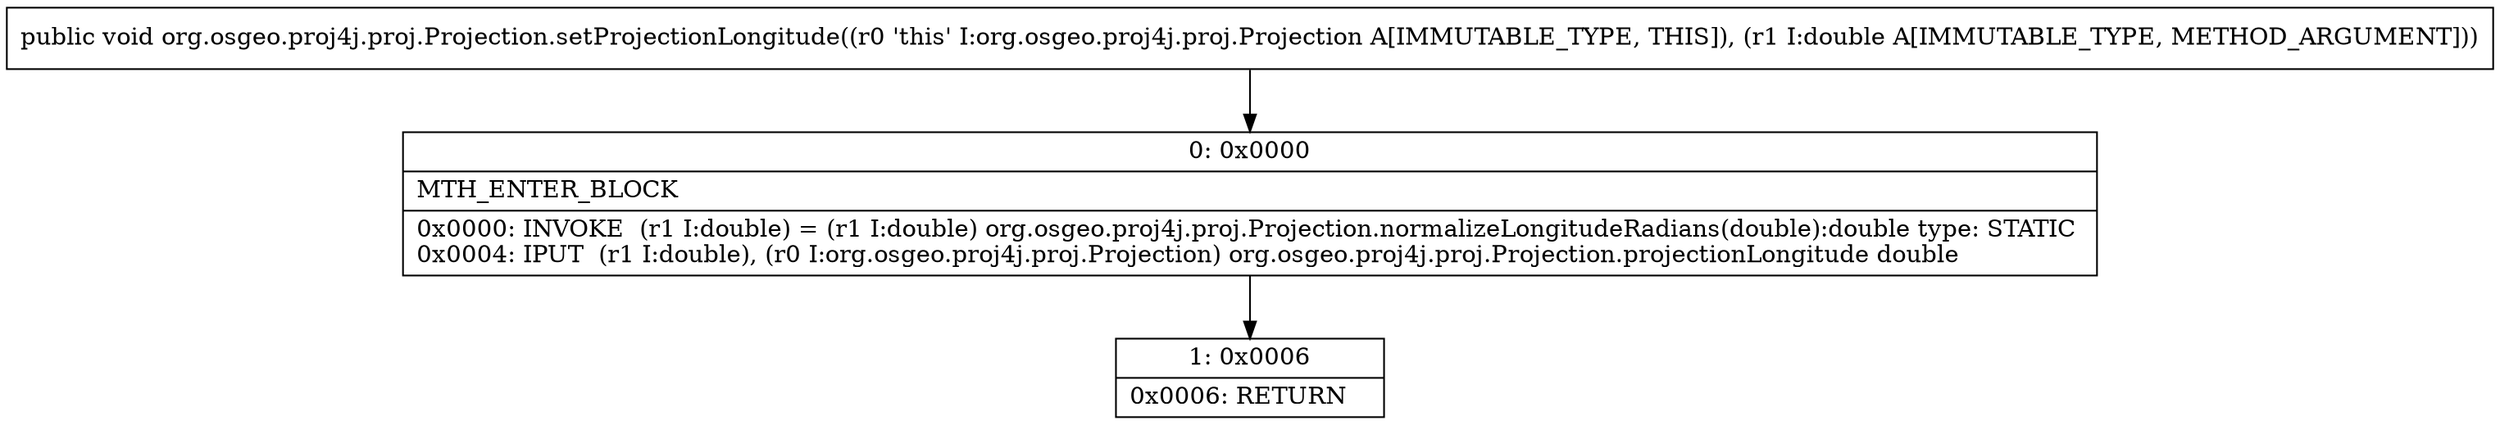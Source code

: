 digraph "CFG fororg.osgeo.proj4j.proj.Projection.setProjectionLongitude(D)V" {
Node_0 [shape=record,label="{0\:\ 0x0000|MTH_ENTER_BLOCK\l|0x0000: INVOKE  (r1 I:double) = (r1 I:double) org.osgeo.proj4j.proj.Projection.normalizeLongitudeRadians(double):double type: STATIC \l0x0004: IPUT  (r1 I:double), (r0 I:org.osgeo.proj4j.proj.Projection) org.osgeo.proj4j.proj.Projection.projectionLongitude double \l}"];
Node_1 [shape=record,label="{1\:\ 0x0006|0x0006: RETURN   \l}"];
MethodNode[shape=record,label="{public void org.osgeo.proj4j.proj.Projection.setProjectionLongitude((r0 'this' I:org.osgeo.proj4j.proj.Projection A[IMMUTABLE_TYPE, THIS]), (r1 I:double A[IMMUTABLE_TYPE, METHOD_ARGUMENT])) }"];
MethodNode -> Node_0;
Node_0 -> Node_1;
}

